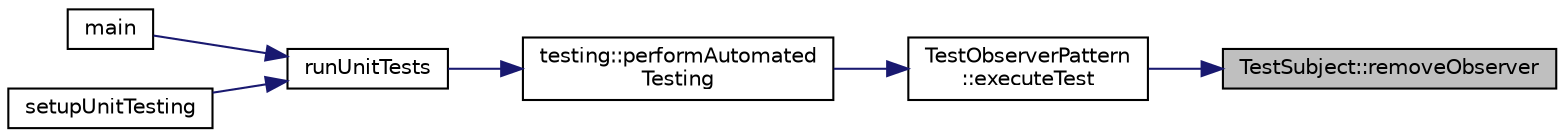 digraph "TestSubject::removeObserver"
{
 // LATEX_PDF_SIZE
  edge [fontname="Helvetica",fontsize="10",labelfontname="Helvetica",labelfontsize="10"];
  node [fontname="Helvetica",fontsize="10",shape=record];
  rankdir="RL";
  Node1 [label="TestSubject::removeObserver",height=0.2,width=0.4,color="black", fillcolor="grey75", style="filled", fontcolor="black",tooltip="This is the test subject object used to test the observer pattern"];
  Node1 -> Node2 [dir="back",color="midnightblue",fontsize="10",style="solid"];
  Node2 [label="TestObserverPattern\l::executeTest",height=0.2,width=0.4,color="black", fillcolor="white", style="filled",URL="$class_test_observer_pattern.html#ac25123b6a0a12eb47aee635d9b0b027f",tooltip=" "];
  Node2 -> Node3 [dir="back",color="midnightblue",fontsize="10",style="solid"];
  Node3 [label="testing::performAutomated\lTesting",height=0.2,width=0.4,color="black", fillcolor="white", style="filled",URL="$classtesting.html#a1d0db1e6f2903c8934d649d6c8875a50",tooltip="Performs all automated testing and displays results on using printf..."];
  Node3 -> Node4 [dir="back",color="midnightblue",fontsize="10",style="solid"];
  Node4 [label="runUnitTests",height=0.2,width=0.4,color="black", fillcolor="white", style="filled",URL="$main_8cpp.html#adc55d66d01b104380f72a64f36c4cb9d",tooltip=" "];
  Node4 -> Node5 [dir="back",color="midnightblue",fontsize="10",style="solid"];
  Node5 [label="main",height=0.2,width=0.4,color="black", fillcolor="white", style="filled",URL="$main_8cpp.html#a3c04138a5bfe5d72780bb7e82a18e627",tooltip=" "];
  Node4 -> Node6 [dir="back",color="midnightblue",fontsize="10",style="solid"];
  Node6 [label="setupUnitTesting",height=0.2,width=0.4,color="black", fillcolor="white", style="filled",URL="$main_8cpp.html#a225bf580053e8dbb4870bdcb72c7e01e",tooltip=" "];
}
